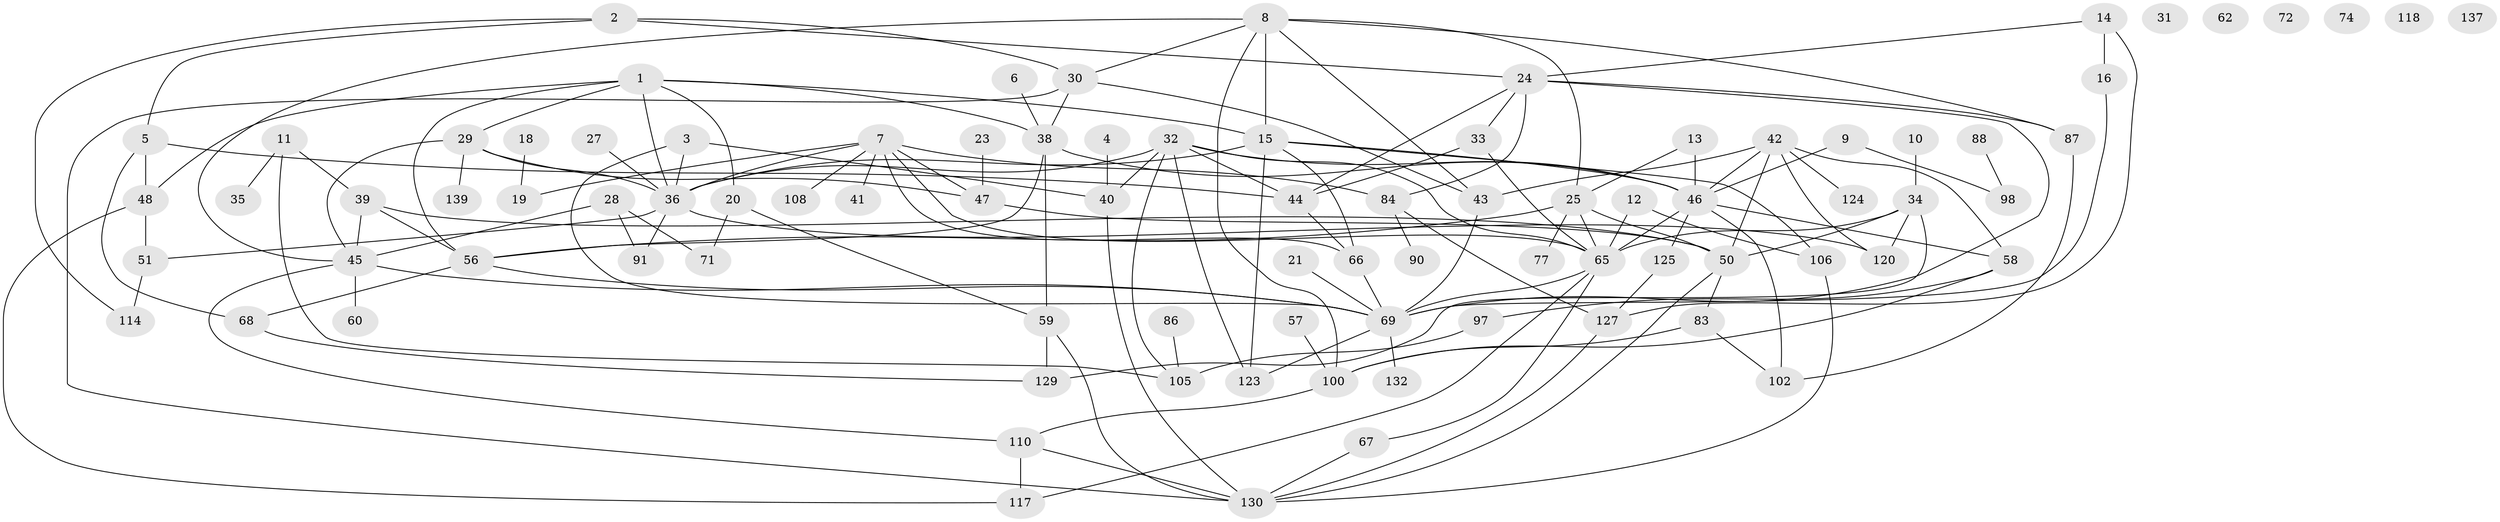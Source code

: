 // original degree distribution, {6: 0.040268456375838924, 3: 0.30201342281879195, 1: 0.1610738255033557, 4: 0.174496644295302, 8: 0.006711409395973154, 2: 0.20134228187919462, 5: 0.053691275167785234, 0: 0.040268456375838924, 7: 0.013422818791946308, 9: 0.006711409395973154}
// Generated by graph-tools (version 1.1) at 2025/16/03/04/25 18:16:44]
// undirected, 89 vertices, 151 edges
graph export_dot {
graph [start="1"]
  node [color=gray90,style=filled];
  1 [super="+134"];
  2 [super="+63+22"];
  3;
  4;
  5;
  6;
  7 [super="+111"];
  8 [super="+76+136"];
  9;
  10 [super="+37"];
  11;
  12;
  13;
  14;
  15 [super="+17"];
  16;
  18;
  19;
  20;
  21 [super="+143"];
  23 [super="+61"];
  24 [super="+96+26"];
  25;
  27;
  28 [super="+55"];
  29 [super="+52+115"];
  30 [super="+75"];
  31;
  32 [super="+92"];
  33 [super="+149"];
  34 [super="+95"];
  35 [super="+64"];
  36 [super="+148+49+119"];
  38;
  39;
  40 [super="+107"];
  41;
  42 [super="+82"];
  43 [super="+94"];
  44 [super="+81+109"];
  45;
  46 [super="+104+54"];
  47;
  48 [super="+53"];
  50 [super="+145+126"];
  51;
  56 [super="+121+73"];
  57;
  58 [super="+101"];
  59 [super="+146"];
  60;
  62;
  65 [super="+70"];
  66 [super="+79"];
  67;
  68;
  69 [super="+78+93"];
  71 [super="+135"];
  72;
  74;
  77;
  83 [super="+133"];
  84 [super="+85"];
  86;
  87;
  88;
  90;
  91;
  97 [super="+131"];
  98;
  100;
  102 [super="+103"];
  105 [super="+141"];
  106 [super="+116"];
  108;
  110;
  114;
  117;
  118;
  120;
  123;
  124;
  125;
  127;
  129;
  130 [super="+138"];
  132;
  137;
  139;
  1 -- 15;
  1 -- 20;
  1 -- 38;
  1 -- 48;
  1 -- 56;
  1 -- 36;
  1 -- 29;
  2 -- 30;
  2 -- 114;
  2 -- 5;
  2 -- 24;
  3 -- 36;
  3 -- 69;
  3 -- 40;
  4 -- 40;
  5 -- 68;
  5 -- 48;
  5 -- 44;
  6 -- 38;
  7 -- 19;
  7 -- 41;
  7 -- 47;
  7 -- 65;
  7 -- 108;
  7 -- 36;
  7 -- 84;
  7 -- 66;
  8 -- 25;
  8 -- 100;
  8 -- 45;
  8 -- 87;
  8 -- 15;
  8 -- 30;
  8 -- 43;
  9 -- 98;
  9 -- 46;
  10 -- 34;
  11 -- 35;
  11 -- 39;
  11 -- 105;
  12 -- 65;
  12 -- 106;
  13 -- 25;
  13 -- 46 [weight=2];
  14 -- 16;
  14 -- 24;
  14 -- 127;
  15 -- 46;
  15 -- 123;
  15 -- 36;
  15 -- 106;
  15 -- 66;
  16 -- 69;
  18 -- 19;
  20 -- 59;
  20 -- 71;
  21 -- 69;
  23 -- 47 [weight=2];
  24 -- 33;
  24 -- 44;
  24 -- 84;
  24 -- 69;
  24 -- 87;
  25 -- 65;
  25 -- 77;
  25 -- 50;
  25 -- 56;
  27 -- 36;
  28 -- 45;
  28 -- 71;
  28 -- 91;
  29 -- 47;
  29 -- 45;
  29 -- 139;
  29 -- 36;
  30 -- 38;
  30 -- 130;
  30 -- 43;
  32 -- 65;
  32 -- 36;
  32 -- 123;
  32 -- 105;
  32 -- 44;
  32 -- 40;
  32 -- 46;
  33 -- 65;
  33 -- 44;
  34 -- 65;
  34 -- 129;
  34 -- 120;
  34 -- 50;
  36 -- 91;
  36 -- 51;
  36 -- 120;
  38 -- 59;
  38 -- 56;
  38 -- 46;
  39 -- 45;
  39 -- 50;
  39 -- 56;
  40 -- 130;
  42 -- 43;
  42 -- 120;
  42 -- 124;
  42 -- 50;
  42 -- 58;
  42 -- 46;
  43 -- 69;
  44 -- 66;
  45 -- 60;
  45 -- 69;
  45 -- 110;
  46 -- 58;
  46 -- 125;
  46 -- 65;
  46 -- 102;
  47 -- 50;
  48 -- 117;
  48 -- 51;
  50 -- 83;
  50 -- 130;
  51 -- 114;
  56 -- 68;
  56 -- 69;
  57 -- 100;
  58 -- 97;
  58 -- 100;
  59 -- 129;
  59 -- 130;
  65 -- 67;
  65 -- 117;
  65 -- 69;
  66 -- 69;
  67 -- 130;
  68 -- 129;
  69 -- 123;
  69 -- 132;
  83 -- 100;
  83 -- 102;
  84 -- 90;
  84 -- 127;
  86 -- 105;
  87 -- 102;
  88 -- 98;
  97 -- 105 [weight=2];
  100 -- 110;
  106 -- 130;
  110 -- 117;
  110 -- 130;
  125 -- 127;
  127 -- 130;
}
